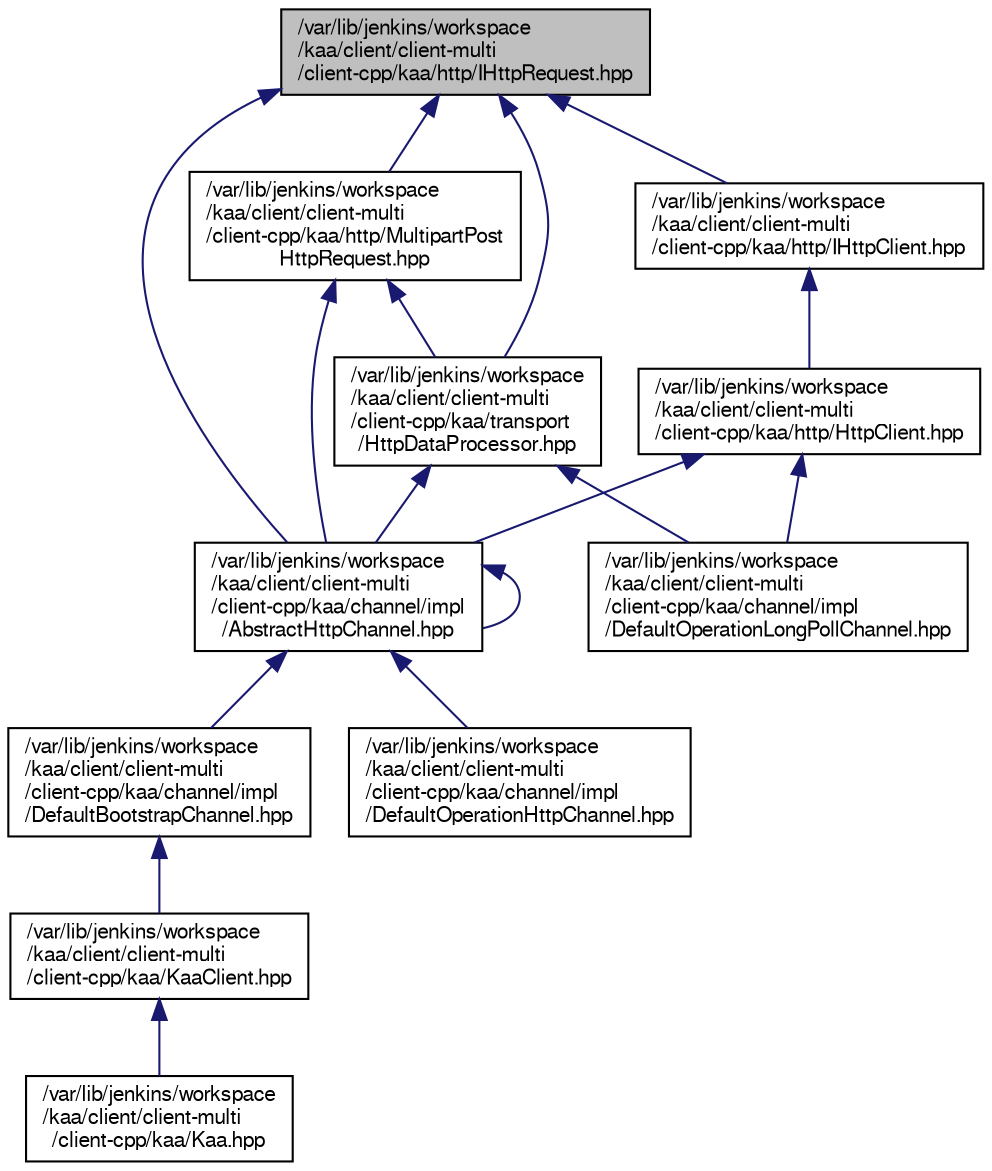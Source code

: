 digraph "/var/lib/jenkins/workspace/kaa/client/client-multi/client-cpp/kaa/http/IHttpRequest.hpp"
{
  bgcolor="transparent";
  edge [fontname="FreeSans",fontsize="10",labelfontname="FreeSans",labelfontsize="10"];
  node [fontname="FreeSans",fontsize="10",shape=record];
  Node1 [label="/var/lib/jenkins/workspace\l/kaa/client/client-multi\l/client-cpp/kaa/http/IHttpRequest.hpp",height=0.2,width=0.4,color="black", fillcolor="grey75", style="filled" fontcolor="black"];
  Node1 -> Node2 [dir="back",color="midnightblue",fontsize="10",style="solid",fontname="FreeSans"];
  Node2 [label="/var/lib/jenkins/workspace\l/kaa/client/client-multi\l/client-cpp/kaa/http/IHttpClient.hpp",height=0.2,width=0.4,color="black",URL="$IHttpClient_8hpp.html"];
  Node2 -> Node3 [dir="back",color="midnightblue",fontsize="10",style="solid",fontname="FreeSans"];
  Node3 [label="/var/lib/jenkins/workspace\l/kaa/client/client-multi\l/client-cpp/kaa/http/HttpClient.hpp",height=0.2,width=0.4,color="black",URL="$HttpClient_8hpp.html"];
  Node3 -> Node4 [dir="back",color="midnightblue",fontsize="10",style="solid",fontname="FreeSans"];
  Node4 [label="/var/lib/jenkins/workspace\l/kaa/client/client-multi\l/client-cpp/kaa/channel/impl\l/AbstractHttpChannel.hpp",height=0.2,width=0.4,color="black",URL="$AbstractHttpChannel_8hpp.html"];
  Node4 -> Node4 [dir="back",color="midnightblue",fontsize="10",style="solid",fontname="FreeSans"];
  Node4 -> Node5 [dir="back",color="midnightblue",fontsize="10",style="solid",fontname="FreeSans"];
  Node5 [label="/var/lib/jenkins/workspace\l/kaa/client/client-multi\l/client-cpp/kaa/channel/impl\l/DefaultBootstrapChannel.hpp",height=0.2,width=0.4,color="black",URL="$DefaultBootstrapChannel_8hpp.html"];
  Node5 -> Node6 [dir="back",color="midnightblue",fontsize="10",style="solid",fontname="FreeSans"];
  Node6 [label="/var/lib/jenkins/workspace\l/kaa/client/client-multi\l/client-cpp/kaa/KaaClient.hpp",height=0.2,width=0.4,color="black",URL="$KaaClient_8hpp.html"];
  Node6 -> Node7 [dir="back",color="midnightblue",fontsize="10",style="solid",fontname="FreeSans"];
  Node7 [label="/var/lib/jenkins/workspace\l/kaa/client/client-multi\l/client-cpp/kaa/Kaa.hpp",height=0.2,width=0.4,color="black",URL="$Kaa_8hpp.html"];
  Node4 -> Node8 [dir="back",color="midnightblue",fontsize="10",style="solid",fontname="FreeSans"];
  Node8 [label="/var/lib/jenkins/workspace\l/kaa/client/client-multi\l/client-cpp/kaa/channel/impl\l/DefaultOperationHttpChannel.hpp",height=0.2,width=0.4,color="black",URL="$DefaultOperationHttpChannel_8hpp.html"];
  Node3 -> Node9 [dir="back",color="midnightblue",fontsize="10",style="solid",fontname="FreeSans"];
  Node9 [label="/var/lib/jenkins/workspace\l/kaa/client/client-multi\l/client-cpp/kaa/channel/impl\l/DefaultOperationLongPollChannel.hpp",height=0.2,width=0.4,color="black",URL="$DefaultOperationLongPollChannel_8hpp.html"];
  Node1 -> Node4 [dir="back",color="midnightblue",fontsize="10",style="solid",fontname="FreeSans"];
  Node1 -> Node10 [dir="back",color="midnightblue",fontsize="10",style="solid",fontname="FreeSans"];
  Node10 [label="/var/lib/jenkins/workspace\l/kaa/client/client-multi\l/client-cpp/kaa/http/MultipartPost\lHttpRequest.hpp",height=0.2,width=0.4,color="black",URL="$MultipartPostHttpRequest_8hpp.html"];
  Node10 -> Node4 [dir="back",color="midnightblue",fontsize="10",style="solid",fontname="FreeSans"];
  Node10 -> Node11 [dir="back",color="midnightblue",fontsize="10",style="solid",fontname="FreeSans"];
  Node11 [label="/var/lib/jenkins/workspace\l/kaa/client/client-multi\l/client-cpp/kaa/transport\l/HttpDataProcessor.hpp",height=0.2,width=0.4,color="black",URL="$HttpDataProcessor_8hpp.html"];
  Node11 -> Node4 [dir="back",color="midnightblue",fontsize="10",style="solid",fontname="FreeSans"];
  Node11 -> Node9 [dir="back",color="midnightblue",fontsize="10",style="solid",fontname="FreeSans"];
  Node1 -> Node11 [dir="back",color="midnightblue",fontsize="10",style="solid",fontname="FreeSans"];
}
